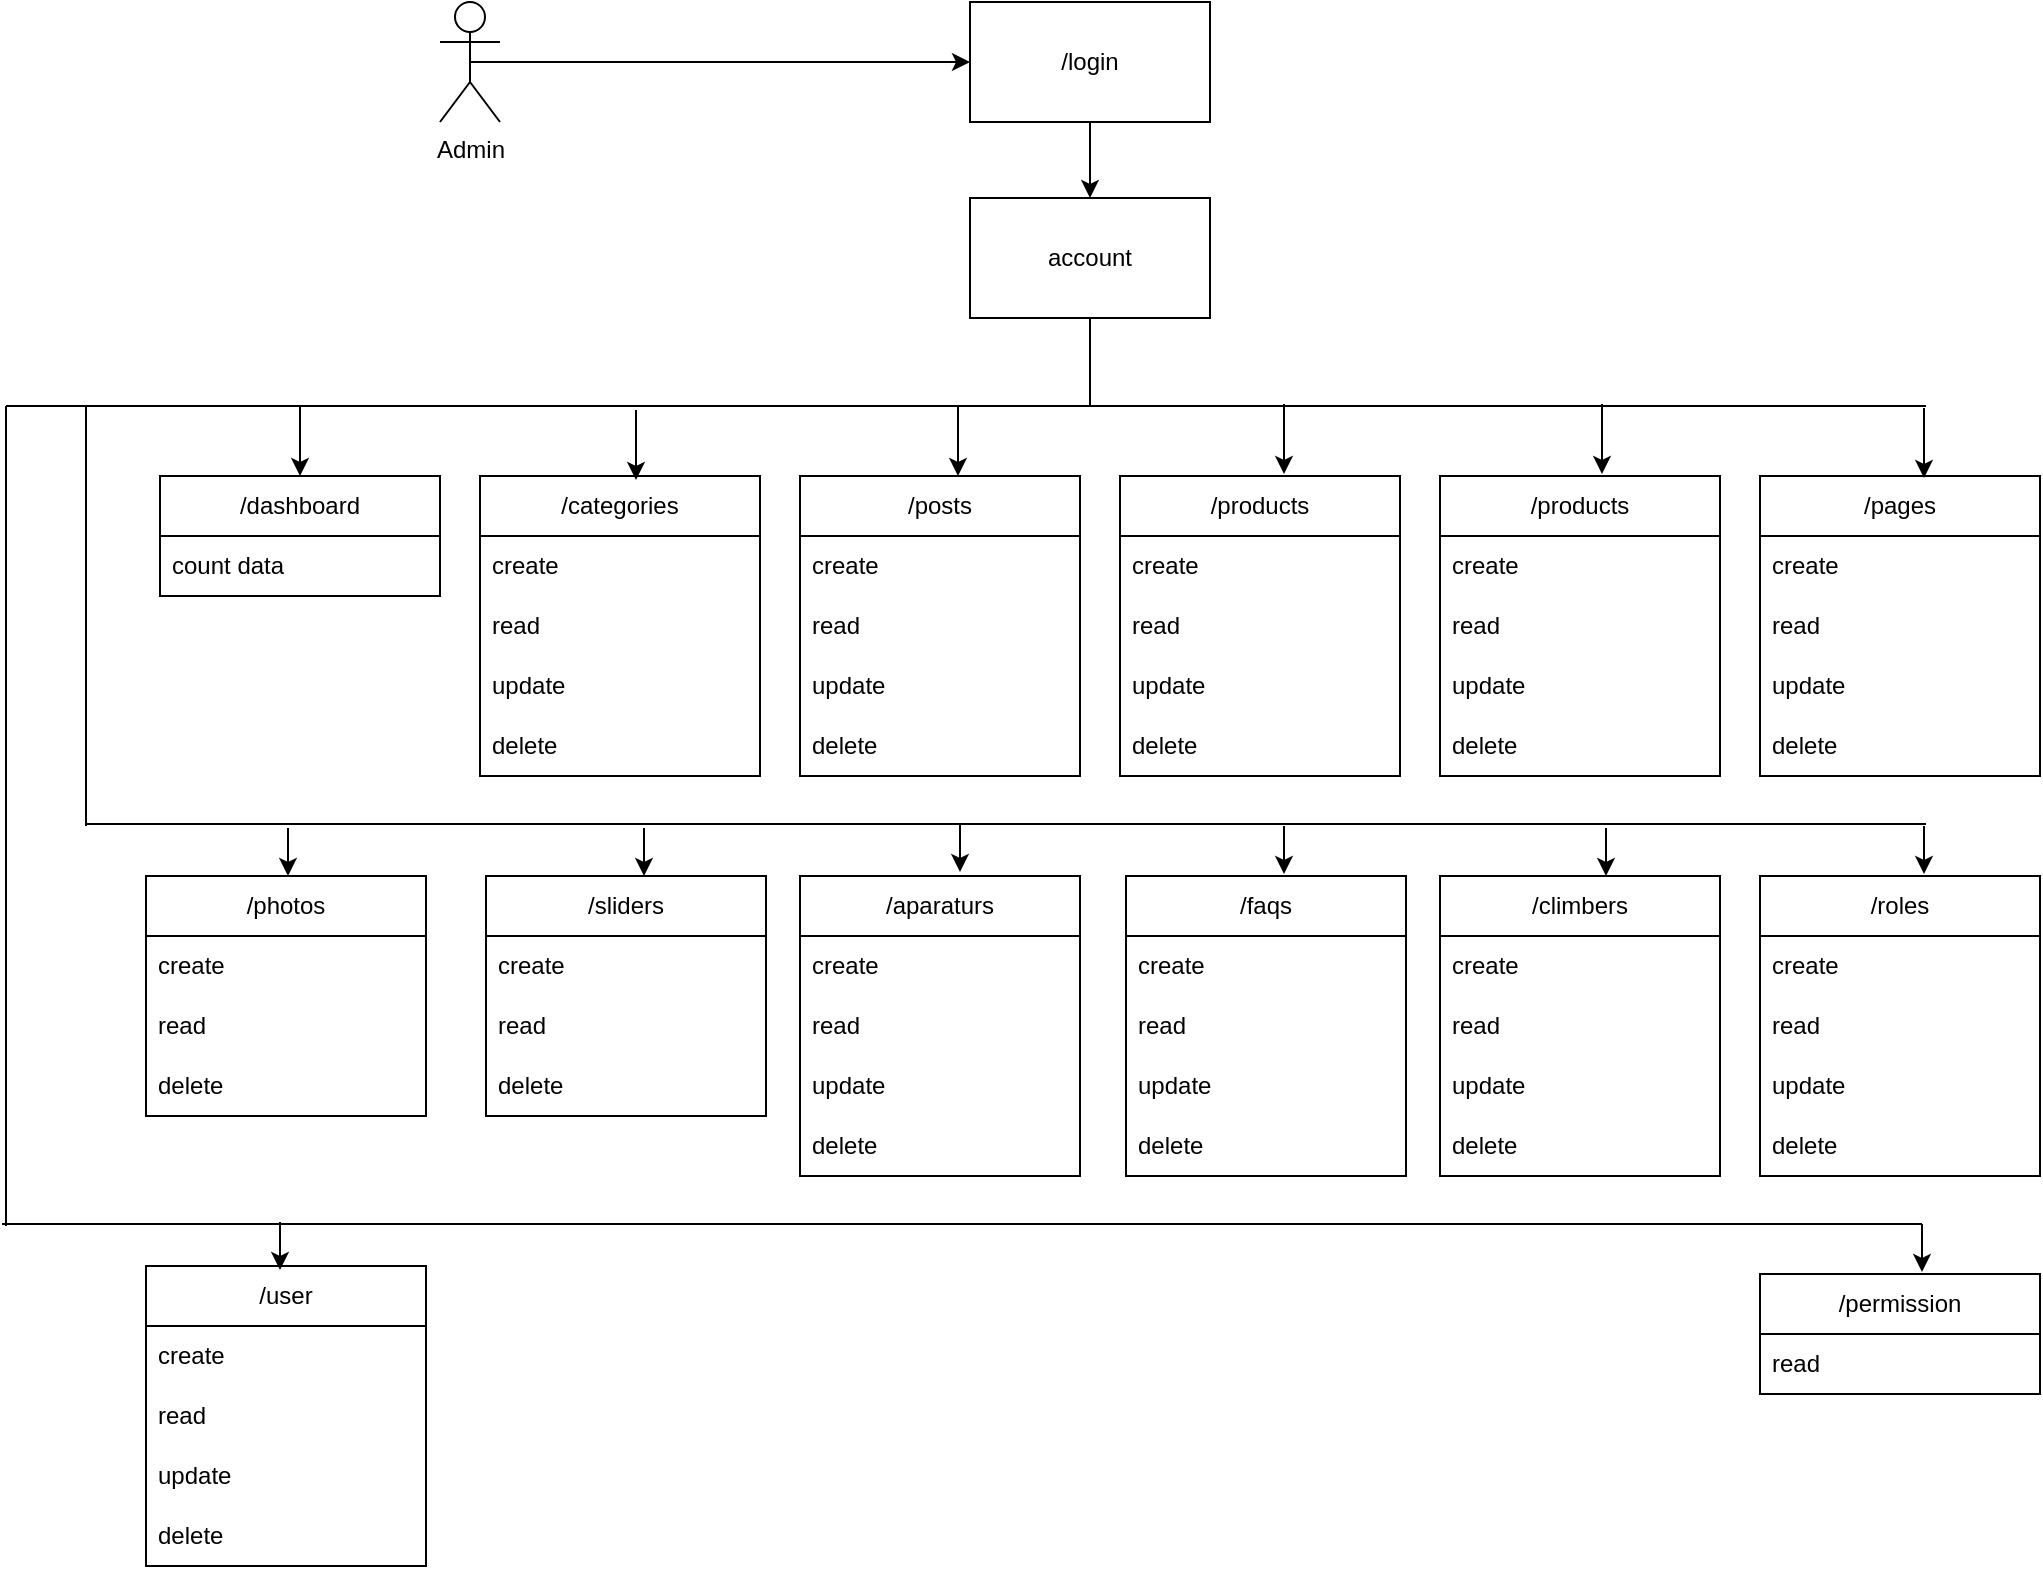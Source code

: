 <mxfile version="24.0.5" type="github">
  <diagram name="Page-1" id="3B5nQ8V0MnKZ4430W06P">
    <mxGraphModel dx="1257" dy="687" grid="1" gridSize="10" guides="1" tooltips="1" connect="1" arrows="1" fold="1" page="1" pageScale="1" pageWidth="1169" pageHeight="827" math="0" shadow="0">
      <root>
        <mxCell id="0" />
        <mxCell id="1" parent="0" />
        <mxCell id="IR7PySsuztACORUNzOb4-1" value="Admin" style="shape=umlActor;verticalLabelPosition=bottom;verticalAlign=top;html=1;outlineConnect=0;" vertex="1" parent="1">
          <mxGeometry x="257" y="18" width="30" height="60" as="geometry" />
        </mxCell>
        <mxCell id="IR7PySsuztACORUNzOb4-2" value="/login" style="rounded=0;whiteSpace=wrap;html=1;" vertex="1" parent="1">
          <mxGeometry x="522" y="18" width="120" height="60" as="geometry" />
        </mxCell>
        <mxCell id="IR7PySsuztACORUNzOb4-3" value="" style="endArrow=classic;html=1;rounded=0;exitX=0.5;exitY=0.5;exitDx=0;exitDy=0;exitPerimeter=0;entryX=0;entryY=0.5;entryDx=0;entryDy=0;" edge="1" parent="1" source="IR7PySsuztACORUNzOb4-1" target="IR7PySsuztACORUNzOb4-2">
          <mxGeometry width="50" height="50" relative="1" as="geometry">
            <mxPoint x="557" y="208" as="sourcePoint" />
            <mxPoint x="607" y="158" as="targetPoint" />
          </mxGeometry>
        </mxCell>
        <mxCell id="IR7PySsuztACORUNzOb4-4" value="account" style="rounded=0;whiteSpace=wrap;html=1;" vertex="1" parent="1">
          <mxGeometry x="522" y="116" width="120" height="60" as="geometry" />
        </mxCell>
        <mxCell id="IR7PySsuztACORUNzOb4-5" value="" style="endArrow=classic;html=1;rounded=0;entryX=0.5;entryY=0;entryDx=0;entryDy=0;" edge="1" parent="1" source="IR7PySsuztACORUNzOb4-2" target="IR7PySsuztACORUNzOb4-4">
          <mxGeometry width="50" height="50" relative="1" as="geometry">
            <mxPoint x="557" y="208" as="sourcePoint" />
            <mxPoint x="607" y="158" as="targetPoint" />
          </mxGeometry>
        </mxCell>
        <mxCell id="IR7PySsuztACORUNzOb4-6" value="/dashboard" style="swimlane;fontStyle=0;childLayout=stackLayout;horizontal=1;startSize=30;horizontalStack=0;resizeParent=1;resizeParentMax=0;resizeLast=0;collapsible=1;marginBottom=0;whiteSpace=wrap;html=1;" vertex="1" parent="1">
          <mxGeometry x="117" y="255" width="140" height="60" as="geometry" />
        </mxCell>
        <mxCell id="IR7PySsuztACORUNzOb4-7" value="count data" style="text;strokeColor=none;fillColor=none;align=left;verticalAlign=middle;spacingLeft=4;spacingRight=4;overflow=hidden;points=[[0,0.5],[1,0.5]];portConstraint=eastwest;rotatable=0;whiteSpace=wrap;html=1;" vertex="1" parent="IR7PySsuztACORUNzOb4-6">
          <mxGeometry y="30" width="140" height="30" as="geometry" />
        </mxCell>
        <mxCell id="IR7PySsuztACORUNzOb4-10" value="/categories" style="swimlane;fontStyle=0;childLayout=stackLayout;horizontal=1;startSize=30;horizontalStack=0;resizeParent=1;resizeParentMax=0;resizeLast=0;collapsible=1;marginBottom=0;whiteSpace=wrap;html=1;" vertex="1" parent="1">
          <mxGeometry x="277" y="255" width="140" height="150" as="geometry" />
        </mxCell>
        <mxCell id="IR7PySsuztACORUNzOb4-11" value="create" style="text;strokeColor=none;fillColor=none;align=left;verticalAlign=middle;spacingLeft=4;spacingRight=4;overflow=hidden;points=[[0,0.5],[1,0.5]];portConstraint=eastwest;rotatable=0;whiteSpace=wrap;html=1;" vertex="1" parent="IR7PySsuztACORUNzOb4-10">
          <mxGeometry y="30" width="140" height="30" as="geometry" />
        </mxCell>
        <mxCell id="IR7PySsuztACORUNzOb4-12" value="read" style="text;strokeColor=none;fillColor=none;align=left;verticalAlign=middle;spacingLeft=4;spacingRight=4;overflow=hidden;points=[[0,0.5],[1,0.5]];portConstraint=eastwest;rotatable=0;whiteSpace=wrap;html=1;" vertex="1" parent="IR7PySsuztACORUNzOb4-10">
          <mxGeometry y="60" width="140" height="30" as="geometry" />
        </mxCell>
        <mxCell id="IR7PySsuztACORUNzOb4-14" value="update" style="text;strokeColor=none;fillColor=none;align=left;verticalAlign=middle;spacingLeft=4;spacingRight=4;overflow=hidden;points=[[0,0.5],[1,0.5]];portConstraint=eastwest;rotatable=0;whiteSpace=wrap;html=1;" vertex="1" parent="IR7PySsuztACORUNzOb4-10">
          <mxGeometry y="90" width="140" height="30" as="geometry" />
        </mxCell>
        <mxCell id="IR7PySsuztACORUNzOb4-13" value="delete" style="text;strokeColor=none;fillColor=none;align=left;verticalAlign=middle;spacingLeft=4;spacingRight=4;overflow=hidden;points=[[0,0.5],[1,0.5]];portConstraint=eastwest;rotatable=0;whiteSpace=wrap;html=1;" vertex="1" parent="IR7PySsuztACORUNzOb4-10">
          <mxGeometry y="120" width="140" height="30" as="geometry" />
        </mxCell>
        <mxCell id="IR7PySsuztACORUNzOb4-15" value="/posts" style="swimlane;fontStyle=0;childLayout=stackLayout;horizontal=1;startSize=30;horizontalStack=0;resizeParent=1;resizeParentMax=0;resizeLast=0;collapsible=1;marginBottom=0;whiteSpace=wrap;html=1;" vertex="1" parent="1">
          <mxGeometry x="437" y="255" width="140" height="150" as="geometry" />
        </mxCell>
        <mxCell id="IR7PySsuztACORUNzOb4-16" value="create" style="text;strokeColor=none;fillColor=none;align=left;verticalAlign=middle;spacingLeft=4;spacingRight=4;overflow=hidden;points=[[0,0.5],[1,0.5]];portConstraint=eastwest;rotatable=0;whiteSpace=wrap;html=1;" vertex="1" parent="IR7PySsuztACORUNzOb4-15">
          <mxGeometry y="30" width="140" height="30" as="geometry" />
        </mxCell>
        <mxCell id="IR7PySsuztACORUNzOb4-17" value="read" style="text;strokeColor=none;fillColor=none;align=left;verticalAlign=middle;spacingLeft=4;spacingRight=4;overflow=hidden;points=[[0,0.5],[1,0.5]];portConstraint=eastwest;rotatable=0;whiteSpace=wrap;html=1;" vertex="1" parent="IR7PySsuztACORUNzOb4-15">
          <mxGeometry y="60" width="140" height="30" as="geometry" />
        </mxCell>
        <mxCell id="IR7PySsuztACORUNzOb4-18" value="update" style="text;strokeColor=none;fillColor=none;align=left;verticalAlign=middle;spacingLeft=4;spacingRight=4;overflow=hidden;points=[[0,0.5],[1,0.5]];portConstraint=eastwest;rotatable=0;whiteSpace=wrap;html=1;" vertex="1" parent="IR7PySsuztACORUNzOb4-15">
          <mxGeometry y="90" width="140" height="30" as="geometry" />
        </mxCell>
        <mxCell id="IR7PySsuztACORUNzOb4-19" value="delete" style="text;strokeColor=none;fillColor=none;align=left;verticalAlign=middle;spacingLeft=4;spacingRight=4;overflow=hidden;points=[[0,0.5],[1,0.5]];portConstraint=eastwest;rotatable=0;whiteSpace=wrap;html=1;" vertex="1" parent="IR7PySsuztACORUNzOb4-15">
          <mxGeometry y="120" width="140" height="30" as="geometry" />
        </mxCell>
        <mxCell id="IR7PySsuztACORUNzOb4-20" value="/products" style="swimlane;fontStyle=0;childLayout=stackLayout;horizontal=1;startSize=30;horizontalStack=0;resizeParent=1;resizeParentMax=0;resizeLast=0;collapsible=1;marginBottom=0;whiteSpace=wrap;html=1;" vertex="1" parent="1">
          <mxGeometry x="597" y="255" width="140" height="150" as="geometry" />
        </mxCell>
        <mxCell id="IR7PySsuztACORUNzOb4-21" value="create" style="text;strokeColor=none;fillColor=none;align=left;verticalAlign=middle;spacingLeft=4;spacingRight=4;overflow=hidden;points=[[0,0.5],[1,0.5]];portConstraint=eastwest;rotatable=0;whiteSpace=wrap;html=1;" vertex="1" parent="IR7PySsuztACORUNzOb4-20">
          <mxGeometry y="30" width="140" height="30" as="geometry" />
        </mxCell>
        <mxCell id="IR7PySsuztACORUNzOb4-22" value="read" style="text;strokeColor=none;fillColor=none;align=left;verticalAlign=middle;spacingLeft=4;spacingRight=4;overflow=hidden;points=[[0,0.5],[1,0.5]];portConstraint=eastwest;rotatable=0;whiteSpace=wrap;html=1;" vertex="1" parent="IR7PySsuztACORUNzOb4-20">
          <mxGeometry y="60" width="140" height="30" as="geometry" />
        </mxCell>
        <mxCell id="IR7PySsuztACORUNzOb4-23" value="update" style="text;strokeColor=none;fillColor=none;align=left;verticalAlign=middle;spacingLeft=4;spacingRight=4;overflow=hidden;points=[[0,0.5],[1,0.5]];portConstraint=eastwest;rotatable=0;whiteSpace=wrap;html=1;" vertex="1" parent="IR7PySsuztACORUNzOb4-20">
          <mxGeometry y="90" width="140" height="30" as="geometry" />
        </mxCell>
        <mxCell id="IR7PySsuztACORUNzOb4-24" value="delete" style="text;strokeColor=none;fillColor=none;align=left;verticalAlign=middle;spacingLeft=4;spacingRight=4;overflow=hidden;points=[[0,0.5],[1,0.5]];portConstraint=eastwest;rotatable=0;whiteSpace=wrap;html=1;" vertex="1" parent="IR7PySsuztACORUNzOb4-20">
          <mxGeometry y="120" width="140" height="30" as="geometry" />
        </mxCell>
        <mxCell id="IR7PySsuztACORUNzOb4-25" value="/products" style="swimlane;fontStyle=0;childLayout=stackLayout;horizontal=1;startSize=30;horizontalStack=0;resizeParent=1;resizeParentMax=0;resizeLast=0;collapsible=1;marginBottom=0;whiteSpace=wrap;html=1;" vertex="1" parent="1">
          <mxGeometry x="757" y="255" width="140" height="150" as="geometry" />
        </mxCell>
        <mxCell id="IR7PySsuztACORUNzOb4-26" value="create" style="text;strokeColor=none;fillColor=none;align=left;verticalAlign=middle;spacingLeft=4;spacingRight=4;overflow=hidden;points=[[0,0.5],[1,0.5]];portConstraint=eastwest;rotatable=0;whiteSpace=wrap;html=1;" vertex="1" parent="IR7PySsuztACORUNzOb4-25">
          <mxGeometry y="30" width="140" height="30" as="geometry" />
        </mxCell>
        <mxCell id="IR7PySsuztACORUNzOb4-27" value="read" style="text;strokeColor=none;fillColor=none;align=left;verticalAlign=middle;spacingLeft=4;spacingRight=4;overflow=hidden;points=[[0,0.5],[1,0.5]];portConstraint=eastwest;rotatable=0;whiteSpace=wrap;html=1;" vertex="1" parent="IR7PySsuztACORUNzOb4-25">
          <mxGeometry y="60" width="140" height="30" as="geometry" />
        </mxCell>
        <mxCell id="IR7PySsuztACORUNzOb4-28" value="update" style="text;strokeColor=none;fillColor=none;align=left;verticalAlign=middle;spacingLeft=4;spacingRight=4;overflow=hidden;points=[[0,0.5],[1,0.5]];portConstraint=eastwest;rotatable=0;whiteSpace=wrap;html=1;" vertex="1" parent="IR7PySsuztACORUNzOb4-25">
          <mxGeometry y="90" width="140" height="30" as="geometry" />
        </mxCell>
        <mxCell id="IR7PySsuztACORUNzOb4-29" value="delete" style="text;strokeColor=none;fillColor=none;align=left;verticalAlign=middle;spacingLeft=4;spacingRight=4;overflow=hidden;points=[[0,0.5],[1,0.5]];portConstraint=eastwest;rotatable=0;whiteSpace=wrap;html=1;" vertex="1" parent="IR7PySsuztACORUNzOb4-25">
          <mxGeometry y="120" width="140" height="30" as="geometry" />
        </mxCell>
        <mxCell id="IR7PySsuztACORUNzOb4-30" value="/pages" style="swimlane;fontStyle=0;childLayout=stackLayout;horizontal=1;startSize=30;horizontalStack=0;resizeParent=1;resizeParentMax=0;resizeLast=0;collapsible=1;marginBottom=0;whiteSpace=wrap;html=1;" vertex="1" parent="1">
          <mxGeometry x="917" y="255" width="140" height="150" as="geometry" />
        </mxCell>
        <mxCell id="IR7PySsuztACORUNzOb4-31" value="create" style="text;strokeColor=none;fillColor=none;align=left;verticalAlign=middle;spacingLeft=4;spacingRight=4;overflow=hidden;points=[[0,0.5],[1,0.5]];portConstraint=eastwest;rotatable=0;whiteSpace=wrap;html=1;" vertex="1" parent="IR7PySsuztACORUNzOb4-30">
          <mxGeometry y="30" width="140" height="30" as="geometry" />
        </mxCell>
        <mxCell id="IR7PySsuztACORUNzOb4-32" value="read" style="text;strokeColor=none;fillColor=none;align=left;verticalAlign=middle;spacingLeft=4;spacingRight=4;overflow=hidden;points=[[0,0.5],[1,0.5]];portConstraint=eastwest;rotatable=0;whiteSpace=wrap;html=1;" vertex="1" parent="IR7PySsuztACORUNzOb4-30">
          <mxGeometry y="60" width="140" height="30" as="geometry" />
        </mxCell>
        <mxCell id="IR7PySsuztACORUNzOb4-33" value="update" style="text;strokeColor=none;fillColor=none;align=left;verticalAlign=middle;spacingLeft=4;spacingRight=4;overflow=hidden;points=[[0,0.5],[1,0.5]];portConstraint=eastwest;rotatable=0;whiteSpace=wrap;html=1;" vertex="1" parent="IR7PySsuztACORUNzOb4-30">
          <mxGeometry y="90" width="140" height="30" as="geometry" />
        </mxCell>
        <mxCell id="IR7PySsuztACORUNzOb4-34" value="delete" style="text;strokeColor=none;fillColor=none;align=left;verticalAlign=middle;spacingLeft=4;spacingRight=4;overflow=hidden;points=[[0,0.5],[1,0.5]];portConstraint=eastwest;rotatable=0;whiteSpace=wrap;html=1;" vertex="1" parent="IR7PySsuztACORUNzOb4-30">
          <mxGeometry y="120" width="140" height="30" as="geometry" />
        </mxCell>
        <mxCell id="IR7PySsuztACORUNzOb4-35" value="/photos" style="swimlane;fontStyle=0;childLayout=stackLayout;horizontal=1;startSize=30;horizontalStack=0;resizeParent=1;resizeParentMax=0;resizeLast=0;collapsible=1;marginBottom=0;whiteSpace=wrap;html=1;" vertex="1" parent="1">
          <mxGeometry x="110" y="455" width="140" height="120" as="geometry" />
        </mxCell>
        <mxCell id="IR7PySsuztACORUNzOb4-36" value="create" style="text;strokeColor=none;fillColor=none;align=left;verticalAlign=middle;spacingLeft=4;spacingRight=4;overflow=hidden;points=[[0,0.5],[1,0.5]];portConstraint=eastwest;rotatable=0;whiteSpace=wrap;html=1;" vertex="1" parent="IR7PySsuztACORUNzOb4-35">
          <mxGeometry y="30" width="140" height="30" as="geometry" />
        </mxCell>
        <mxCell id="IR7PySsuztACORUNzOb4-37" value="read" style="text;strokeColor=none;fillColor=none;align=left;verticalAlign=middle;spacingLeft=4;spacingRight=4;overflow=hidden;points=[[0,0.5],[1,0.5]];portConstraint=eastwest;rotatable=0;whiteSpace=wrap;html=1;" vertex="1" parent="IR7PySsuztACORUNzOb4-35">
          <mxGeometry y="60" width="140" height="30" as="geometry" />
        </mxCell>
        <mxCell id="IR7PySsuztACORUNzOb4-39" value="delete" style="text;strokeColor=none;fillColor=none;align=left;verticalAlign=middle;spacingLeft=4;spacingRight=4;overflow=hidden;points=[[0,0.5],[1,0.5]];portConstraint=eastwest;rotatable=0;whiteSpace=wrap;html=1;" vertex="1" parent="IR7PySsuztACORUNzOb4-35">
          <mxGeometry y="90" width="140" height="30" as="geometry" />
        </mxCell>
        <mxCell id="IR7PySsuztACORUNzOb4-40" value="/sliders" style="swimlane;fontStyle=0;childLayout=stackLayout;horizontal=1;startSize=30;horizontalStack=0;resizeParent=1;resizeParentMax=0;resizeLast=0;collapsible=1;marginBottom=0;whiteSpace=wrap;html=1;" vertex="1" parent="1">
          <mxGeometry x="280" y="455" width="140" height="120" as="geometry" />
        </mxCell>
        <mxCell id="IR7PySsuztACORUNzOb4-41" value="create" style="text;strokeColor=none;fillColor=none;align=left;verticalAlign=middle;spacingLeft=4;spacingRight=4;overflow=hidden;points=[[0,0.5],[1,0.5]];portConstraint=eastwest;rotatable=0;whiteSpace=wrap;html=1;" vertex="1" parent="IR7PySsuztACORUNzOb4-40">
          <mxGeometry y="30" width="140" height="30" as="geometry" />
        </mxCell>
        <mxCell id="IR7PySsuztACORUNzOb4-42" value="read" style="text;strokeColor=none;fillColor=none;align=left;verticalAlign=middle;spacingLeft=4;spacingRight=4;overflow=hidden;points=[[0,0.5],[1,0.5]];portConstraint=eastwest;rotatable=0;whiteSpace=wrap;html=1;" vertex="1" parent="IR7PySsuztACORUNzOb4-40">
          <mxGeometry y="60" width="140" height="30" as="geometry" />
        </mxCell>
        <mxCell id="IR7PySsuztACORUNzOb4-44" value="delete" style="text;strokeColor=none;fillColor=none;align=left;verticalAlign=middle;spacingLeft=4;spacingRight=4;overflow=hidden;points=[[0,0.5],[1,0.5]];portConstraint=eastwest;rotatable=0;whiteSpace=wrap;html=1;" vertex="1" parent="IR7PySsuztACORUNzOb4-40">
          <mxGeometry y="90" width="140" height="30" as="geometry" />
        </mxCell>
        <mxCell id="IR7PySsuztACORUNzOb4-45" value="/aparaturs" style="swimlane;fontStyle=0;childLayout=stackLayout;horizontal=1;startSize=30;horizontalStack=0;resizeParent=1;resizeParentMax=0;resizeLast=0;collapsible=1;marginBottom=0;whiteSpace=wrap;html=1;" vertex="1" parent="1">
          <mxGeometry x="437" y="455" width="140" height="150" as="geometry" />
        </mxCell>
        <mxCell id="IR7PySsuztACORUNzOb4-46" value="create" style="text;strokeColor=none;fillColor=none;align=left;verticalAlign=middle;spacingLeft=4;spacingRight=4;overflow=hidden;points=[[0,0.5],[1,0.5]];portConstraint=eastwest;rotatable=0;whiteSpace=wrap;html=1;" vertex="1" parent="IR7PySsuztACORUNzOb4-45">
          <mxGeometry y="30" width="140" height="30" as="geometry" />
        </mxCell>
        <mxCell id="IR7PySsuztACORUNzOb4-47" value="read" style="text;strokeColor=none;fillColor=none;align=left;verticalAlign=middle;spacingLeft=4;spacingRight=4;overflow=hidden;points=[[0,0.5],[1,0.5]];portConstraint=eastwest;rotatable=0;whiteSpace=wrap;html=1;" vertex="1" parent="IR7PySsuztACORUNzOb4-45">
          <mxGeometry y="60" width="140" height="30" as="geometry" />
        </mxCell>
        <mxCell id="IR7PySsuztACORUNzOb4-48" value="update" style="text;strokeColor=none;fillColor=none;align=left;verticalAlign=middle;spacingLeft=4;spacingRight=4;overflow=hidden;points=[[0,0.5],[1,0.5]];portConstraint=eastwest;rotatable=0;whiteSpace=wrap;html=1;" vertex="1" parent="IR7PySsuztACORUNzOb4-45">
          <mxGeometry y="90" width="140" height="30" as="geometry" />
        </mxCell>
        <mxCell id="IR7PySsuztACORUNzOb4-49" value="delete" style="text;strokeColor=none;fillColor=none;align=left;verticalAlign=middle;spacingLeft=4;spacingRight=4;overflow=hidden;points=[[0,0.5],[1,0.5]];portConstraint=eastwest;rotatable=0;whiteSpace=wrap;html=1;" vertex="1" parent="IR7PySsuztACORUNzOb4-45">
          <mxGeometry y="120" width="140" height="30" as="geometry" />
        </mxCell>
        <mxCell id="IR7PySsuztACORUNzOb4-50" value="/faqs" style="swimlane;fontStyle=0;childLayout=stackLayout;horizontal=1;startSize=30;horizontalStack=0;resizeParent=1;resizeParentMax=0;resizeLast=0;collapsible=1;marginBottom=0;whiteSpace=wrap;html=1;" vertex="1" parent="1">
          <mxGeometry x="600" y="455" width="140" height="150" as="geometry" />
        </mxCell>
        <mxCell id="IR7PySsuztACORUNzOb4-51" value="create" style="text;strokeColor=none;fillColor=none;align=left;verticalAlign=middle;spacingLeft=4;spacingRight=4;overflow=hidden;points=[[0,0.5],[1,0.5]];portConstraint=eastwest;rotatable=0;whiteSpace=wrap;html=1;" vertex="1" parent="IR7PySsuztACORUNzOb4-50">
          <mxGeometry y="30" width="140" height="30" as="geometry" />
        </mxCell>
        <mxCell id="IR7PySsuztACORUNzOb4-52" value="read" style="text;strokeColor=none;fillColor=none;align=left;verticalAlign=middle;spacingLeft=4;spacingRight=4;overflow=hidden;points=[[0,0.5],[1,0.5]];portConstraint=eastwest;rotatable=0;whiteSpace=wrap;html=1;" vertex="1" parent="IR7PySsuztACORUNzOb4-50">
          <mxGeometry y="60" width="140" height="30" as="geometry" />
        </mxCell>
        <mxCell id="IR7PySsuztACORUNzOb4-53" value="update" style="text;strokeColor=none;fillColor=none;align=left;verticalAlign=middle;spacingLeft=4;spacingRight=4;overflow=hidden;points=[[0,0.5],[1,0.5]];portConstraint=eastwest;rotatable=0;whiteSpace=wrap;html=1;" vertex="1" parent="IR7PySsuztACORUNzOb4-50">
          <mxGeometry y="90" width="140" height="30" as="geometry" />
        </mxCell>
        <mxCell id="IR7PySsuztACORUNzOb4-54" value="delete" style="text;strokeColor=none;fillColor=none;align=left;verticalAlign=middle;spacingLeft=4;spacingRight=4;overflow=hidden;points=[[0,0.5],[1,0.5]];portConstraint=eastwest;rotatable=0;whiteSpace=wrap;html=1;" vertex="1" parent="IR7PySsuztACORUNzOb4-50">
          <mxGeometry y="120" width="140" height="30" as="geometry" />
        </mxCell>
        <mxCell id="IR7PySsuztACORUNzOb4-55" value="/climbers" style="swimlane;fontStyle=0;childLayout=stackLayout;horizontal=1;startSize=30;horizontalStack=0;resizeParent=1;resizeParentMax=0;resizeLast=0;collapsible=1;marginBottom=0;whiteSpace=wrap;html=1;" vertex="1" parent="1">
          <mxGeometry x="757" y="455" width="140" height="150" as="geometry" />
        </mxCell>
        <mxCell id="IR7PySsuztACORUNzOb4-56" value="create" style="text;strokeColor=none;fillColor=none;align=left;verticalAlign=middle;spacingLeft=4;spacingRight=4;overflow=hidden;points=[[0,0.5],[1,0.5]];portConstraint=eastwest;rotatable=0;whiteSpace=wrap;html=1;" vertex="1" parent="IR7PySsuztACORUNzOb4-55">
          <mxGeometry y="30" width="140" height="30" as="geometry" />
        </mxCell>
        <mxCell id="IR7PySsuztACORUNzOb4-57" value="read" style="text;strokeColor=none;fillColor=none;align=left;verticalAlign=middle;spacingLeft=4;spacingRight=4;overflow=hidden;points=[[0,0.5],[1,0.5]];portConstraint=eastwest;rotatable=0;whiteSpace=wrap;html=1;" vertex="1" parent="IR7PySsuztACORUNzOb4-55">
          <mxGeometry y="60" width="140" height="30" as="geometry" />
        </mxCell>
        <mxCell id="IR7PySsuztACORUNzOb4-58" value="update" style="text;strokeColor=none;fillColor=none;align=left;verticalAlign=middle;spacingLeft=4;spacingRight=4;overflow=hidden;points=[[0,0.5],[1,0.5]];portConstraint=eastwest;rotatable=0;whiteSpace=wrap;html=1;" vertex="1" parent="IR7PySsuztACORUNzOb4-55">
          <mxGeometry y="90" width="140" height="30" as="geometry" />
        </mxCell>
        <mxCell id="IR7PySsuztACORUNzOb4-59" value="delete" style="text;strokeColor=none;fillColor=none;align=left;verticalAlign=middle;spacingLeft=4;spacingRight=4;overflow=hidden;points=[[0,0.5],[1,0.5]];portConstraint=eastwest;rotatable=0;whiteSpace=wrap;html=1;" vertex="1" parent="IR7PySsuztACORUNzOb4-55">
          <mxGeometry y="120" width="140" height="30" as="geometry" />
        </mxCell>
        <mxCell id="IR7PySsuztACORUNzOb4-60" value="/roles" style="swimlane;fontStyle=0;childLayout=stackLayout;horizontal=1;startSize=30;horizontalStack=0;resizeParent=1;resizeParentMax=0;resizeLast=0;collapsible=1;marginBottom=0;whiteSpace=wrap;html=1;" vertex="1" parent="1">
          <mxGeometry x="917" y="455" width="140" height="150" as="geometry" />
        </mxCell>
        <mxCell id="IR7PySsuztACORUNzOb4-61" value="create" style="text;strokeColor=none;fillColor=none;align=left;verticalAlign=middle;spacingLeft=4;spacingRight=4;overflow=hidden;points=[[0,0.5],[1,0.5]];portConstraint=eastwest;rotatable=0;whiteSpace=wrap;html=1;" vertex="1" parent="IR7PySsuztACORUNzOb4-60">
          <mxGeometry y="30" width="140" height="30" as="geometry" />
        </mxCell>
        <mxCell id="IR7PySsuztACORUNzOb4-62" value="read" style="text;strokeColor=none;fillColor=none;align=left;verticalAlign=middle;spacingLeft=4;spacingRight=4;overflow=hidden;points=[[0,0.5],[1,0.5]];portConstraint=eastwest;rotatable=0;whiteSpace=wrap;html=1;" vertex="1" parent="IR7PySsuztACORUNzOb4-60">
          <mxGeometry y="60" width="140" height="30" as="geometry" />
        </mxCell>
        <mxCell id="IR7PySsuztACORUNzOb4-63" value="update" style="text;strokeColor=none;fillColor=none;align=left;verticalAlign=middle;spacingLeft=4;spacingRight=4;overflow=hidden;points=[[0,0.5],[1,0.5]];portConstraint=eastwest;rotatable=0;whiteSpace=wrap;html=1;" vertex="1" parent="IR7PySsuztACORUNzOb4-60">
          <mxGeometry y="90" width="140" height="30" as="geometry" />
        </mxCell>
        <mxCell id="IR7PySsuztACORUNzOb4-64" value="delete" style="text;strokeColor=none;fillColor=none;align=left;verticalAlign=middle;spacingLeft=4;spacingRight=4;overflow=hidden;points=[[0,0.5],[1,0.5]];portConstraint=eastwest;rotatable=0;whiteSpace=wrap;html=1;" vertex="1" parent="IR7PySsuztACORUNzOb4-60">
          <mxGeometry y="120" width="140" height="30" as="geometry" />
        </mxCell>
        <mxCell id="IR7PySsuztACORUNzOb4-65" value="/permission" style="swimlane;fontStyle=0;childLayout=stackLayout;horizontal=1;startSize=30;horizontalStack=0;resizeParent=1;resizeParentMax=0;resizeLast=0;collapsible=1;marginBottom=0;whiteSpace=wrap;html=1;" vertex="1" parent="1">
          <mxGeometry x="917" y="654" width="140" height="60" as="geometry" />
        </mxCell>
        <mxCell id="IR7PySsuztACORUNzOb4-67" value="read" style="text;strokeColor=none;fillColor=none;align=left;verticalAlign=middle;spacingLeft=4;spacingRight=4;overflow=hidden;points=[[0,0.5],[1,0.5]];portConstraint=eastwest;rotatable=0;whiteSpace=wrap;html=1;" vertex="1" parent="IR7PySsuztACORUNzOb4-65">
          <mxGeometry y="30" width="140" height="30" as="geometry" />
        </mxCell>
        <mxCell id="IR7PySsuztACORUNzOb4-70" value="/user" style="swimlane;fontStyle=0;childLayout=stackLayout;horizontal=1;startSize=30;horizontalStack=0;resizeParent=1;resizeParentMax=0;resizeLast=0;collapsible=1;marginBottom=0;whiteSpace=wrap;html=1;" vertex="1" parent="1">
          <mxGeometry x="110" y="650" width="140" height="150" as="geometry" />
        </mxCell>
        <mxCell id="IR7PySsuztACORUNzOb4-71" value="create" style="text;strokeColor=none;fillColor=none;align=left;verticalAlign=middle;spacingLeft=4;spacingRight=4;overflow=hidden;points=[[0,0.5],[1,0.5]];portConstraint=eastwest;rotatable=0;whiteSpace=wrap;html=1;" vertex="1" parent="IR7PySsuztACORUNzOb4-70">
          <mxGeometry y="30" width="140" height="30" as="geometry" />
        </mxCell>
        <mxCell id="IR7PySsuztACORUNzOb4-72" value="read" style="text;strokeColor=none;fillColor=none;align=left;verticalAlign=middle;spacingLeft=4;spacingRight=4;overflow=hidden;points=[[0,0.5],[1,0.5]];portConstraint=eastwest;rotatable=0;whiteSpace=wrap;html=1;" vertex="1" parent="IR7PySsuztACORUNzOb4-70">
          <mxGeometry y="60" width="140" height="30" as="geometry" />
        </mxCell>
        <mxCell id="IR7PySsuztACORUNzOb4-73" value="update" style="text;strokeColor=none;fillColor=none;align=left;verticalAlign=middle;spacingLeft=4;spacingRight=4;overflow=hidden;points=[[0,0.5],[1,0.5]];portConstraint=eastwest;rotatable=0;whiteSpace=wrap;html=1;" vertex="1" parent="IR7PySsuztACORUNzOb4-70">
          <mxGeometry y="90" width="140" height="30" as="geometry" />
        </mxCell>
        <mxCell id="IR7PySsuztACORUNzOb4-74" value="delete" style="text;strokeColor=none;fillColor=none;align=left;verticalAlign=middle;spacingLeft=4;spacingRight=4;overflow=hidden;points=[[0,0.5],[1,0.5]];portConstraint=eastwest;rotatable=0;whiteSpace=wrap;html=1;" vertex="1" parent="IR7PySsuztACORUNzOb4-70">
          <mxGeometry y="120" width="140" height="30" as="geometry" />
        </mxCell>
        <mxCell id="IR7PySsuztACORUNzOb4-76" value="" style="endArrow=none;html=1;rounded=0;" edge="1" parent="1">
          <mxGeometry width="50" height="50" relative="1" as="geometry">
            <mxPoint x="40" y="220" as="sourcePoint" />
            <mxPoint x="1000" y="220" as="targetPoint" />
          </mxGeometry>
        </mxCell>
        <mxCell id="IR7PySsuztACORUNzOb4-77" value="" style="endArrow=none;html=1;rounded=0;entryX=0.5;entryY=1;entryDx=0;entryDy=0;" edge="1" parent="1" target="IR7PySsuztACORUNzOb4-4">
          <mxGeometry width="50" height="50" relative="1" as="geometry">
            <mxPoint x="582" y="220" as="sourcePoint" />
            <mxPoint x="460" y="150" as="targetPoint" />
          </mxGeometry>
        </mxCell>
        <mxCell id="IR7PySsuztACORUNzOb4-78" value="" style="endArrow=classic;html=1;rounded=0;entryX=0.5;entryY=0;entryDx=0;entryDy=0;" edge="1" parent="1" target="IR7PySsuztACORUNzOb4-6">
          <mxGeometry width="50" height="50" relative="1" as="geometry">
            <mxPoint x="187" y="220" as="sourcePoint" />
            <mxPoint x="240" y="170" as="targetPoint" />
          </mxGeometry>
        </mxCell>
        <mxCell id="IR7PySsuztACORUNzOb4-79" value="" style="endArrow=classic;html=1;rounded=0;entryX=0.5;entryY=0;entryDx=0;entryDy=0;" edge="1" parent="1">
          <mxGeometry width="50" height="50" relative="1" as="geometry">
            <mxPoint x="355" y="222" as="sourcePoint" />
            <mxPoint x="355" y="257" as="targetPoint" />
          </mxGeometry>
        </mxCell>
        <mxCell id="IR7PySsuztACORUNzOb4-80" value="" style="endArrow=classic;html=1;rounded=0;entryX=0.5;entryY=0;entryDx=0;entryDy=0;" edge="1" parent="1">
          <mxGeometry width="50" height="50" relative="1" as="geometry">
            <mxPoint x="516" y="220" as="sourcePoint" />
            <mxPoint x="516" y="255" as="targetPoint" />
          </mxGeometry>
        </mxCell>
        <mxCell id="IR7PySsuztACORUNzOb4-81" value="" style="endArrow=classic;html=1;rounded=0;entryX=0.5;entryY=0;entryDx=0;entryDy=0;" edge="1" parent="1">
          <mxGeometry width="50" height="50" relative="1" as="geometry">
            <mxPoint x="679" y="219" as="sourcePoint" />
            <mxPoint x="679" y="254" as="targetPoint" />
          </mxGeometry>
        </mxCell>
        <mxCell id="IR7PySsuztACORUNzOb4-82" value="" style="endArrow=classic;html=1;rounded=0;entryX=0.5;entryY=0;entryDx=0;entryDy=0;" edge="1" parent="1">
          <mxGeometry width="50" height="50" relative="1" as="geometry">
            <mxPoint x="838" y="219" as="sourcePoint" />
            <mxPoint x="838" y="254" as="targetPoint" />
          </mxGeometry>
        </mxCell>
        <mxCell id="IR7PySsuztACORUNzOb4-83" value="" style="endArrow=classic;html=1;rounded=0;entryX=0.5;entryY=0;entryDx=0;entryDy=0;" edge="1" parent="1">
          <mxGeometry width="50" height="50" relative="1" as="geometry">
            <mxPoint x="999" y="221" as="sourcePoint" />
            <mxPoint x="999" y="256" as="targetPoint" />
          </mxGeometry>
        </mxCell>
        <mxCell id="IR7PySsuztACORUNzOb4-84" value="" style="endArrow=none;html=1;rounded=0;" edge="1" parent="1">
          <mxGeometry width="50" height="50" relative="1" as="geometry">
            <mxPoint x="80" y="429" as="sourcePoint" />
            <mxPoint x="1000" y="429" as="targetPoint" />
          </mxGeometry>
        </mxCell>
        <mxCell id="IR7PySsuztACORUNzOb4-85" value="" style="endArrow=none;html=1;rounded=0;" edge="1" parent="1">
          <mxGeometry width="50" height="50" relative="1" as="geometry">
            <mxPoint x="80" y="430" as="sourcePoint" />
            <mxPoint x="80" y="220" as="targetPoint" />
          </mxGeometry>
        </mxCell>
        <mxCell id="IR7PySsuztACORUNzOb4-86" value="" style="endArrow=classic;html=1;rounded=0;entryX=0.5;entryY=0;entryDx=0;entryDy=0;" edge="1" parent="1">
          <mxGeometry width="50" height="50" relative="1" as="geometry">
            <mxPoint x="679" y="430" as="sourcePoint" />
            <mxPoint x="679" y="454" as="targetPoint" />
          </mxGeometry>
        </mxCell>
        <mxCell id="IR7PySsuztACORUNzOb4-87" value="" style="endArrow=classic;html=1;rounded=0;entryX=0.5;entryY=0;entryDx=0;entryDy=0;" edge="1" parent="1">
          <mxGeometry width="50" height="50" relative="1" as="geometry">
            <mxPoint x="840" y="431" as="sourcePoint" />
            <mxPoint x="840" y="455" as="targetPoint" />
          </mxGeometry>
        </mxCell>
        <mxCell id="IR7PySsuztACORUNzOb4-88" value="" style="endArrow=classic;html=1;rounded=0;entryX=0.5;entryY=0;entryDx=0;entryDy=0;" edge="1" parent="1">
          <mxGeometry width="50" height="50" relative="1" as="geometry">
            <mxPoint x="999" y="430" as="sourcePoint" />
            <mxPoint x="999" y="454" as="targetPoint" />
          </mxGeometry>
        </mxCell>
        <mxCell id="IR7PySsuztACORUNzOb4-89" value="" style="endArrow=classic;html=1;rounded=0;entryX=0.5;entryY=0;entryDx=0;entryDy=0;" edge="1" parent="1">
          <mxGeometry width="50" height="50" relative="1" as="geometry">
            <mxPoint x="517" y="429" as="sourcePoint" />
            <mxPoint x="517" y="453" as="targetPoint" />
          </mxGeometry>
        </mxCell>
        <mxCell id="IR7PySsuztACORUNzOb4-90" value="" style="endArrow=classic;html=1;rounded=0;entryX=0.5;entryY=0;entryDx=0;entryDy=0;" edge="1" parent="1">
          <mxGeometry width="50" height="50" relative="1" as="geometry">
            <mxPoint x="359" y="431" as="sourcePoint" />
            <mxPoint x="359" y="455" as="targetPoint" />
          </mxGeometry>
        </mxCell>
        <mxCell id="IR7PySsuztACORUNzOb4-91" value="" style="endArrow=classic;html=1;rounded=0;entryX=0.5;entryY=0;entryDx=0;entryDy=0;" edge="1" parent="1">
          <mxGeometry width="50" height="50" relative="1" as="geometry">
            <mxPoint x="181" y="431" as="sourcePoint" />
            <mxPoint x="181" y="455" as="targetPoint" />
          </mxGeometry>
        </mxCell>
        <mxCell id="IR7PySsuztACORUNzOb4-92" value="" style="endArrow=none;html=1;rounded=0;" edge="1" parent="1">
          <mxGeometry width="50" height="50" relative="1" as="geometry">
            <mxPoint x="38" y="629" as="sourcePoint" />
            <mxPoint x="998" y="629" as="targetPoint" />
          </mxGeometry>
        </mxCell>
        <mxCell id="IR7PySsuztACORUNzOb4-93" value="" style="endArrow=none;html=1;rounded=0;" edge="1" parent="1">
          <mxGeometry width="50" height="50" relative="1" as="geometry">
            <mxPoint x="40" y="630" as="sourcePoint" />
            <mxPoint x="40" y="220" as="targetPoint" />
          </mxGeometry>
        </mxCell>
        <mxCell id="IR7PySsuztACORUNzOb4-95" value="" style="endArrow=classic;html=1;rounded=0;entryX=0.5;entryY=0;entryDx=0;entryDy=0;" edge="1" parent="1">
          <mxGeometry width="50" height="50" relative="1" as="geometry">
            <mxPoint x="998" y="629" as="sourcePoint" />
            <mxPoint x="998" y="653" as="targetPoint" />
          </mxGeometry>
        </mxCell>
        <mxCell id="IR7PySsuztACORUNzOb4-96" value="" style="endArrow=classic;html=1;rounded=0;entryX=0.5;entryY=0;entryDx=0;entryDy=0;" edge="1" parent="1">
          <mxGeometry width="50" height="50" relative="1" as="geometry">
            <mxPoint x="177" y="628" as="sourcePoint" />
            <mxPoint x="177" y="652" as="targetPoint" />
          </mxGeometry>
        </mxCell>
      </root>
    </mxGraphModel>
  </diagram>
</mxfile>
